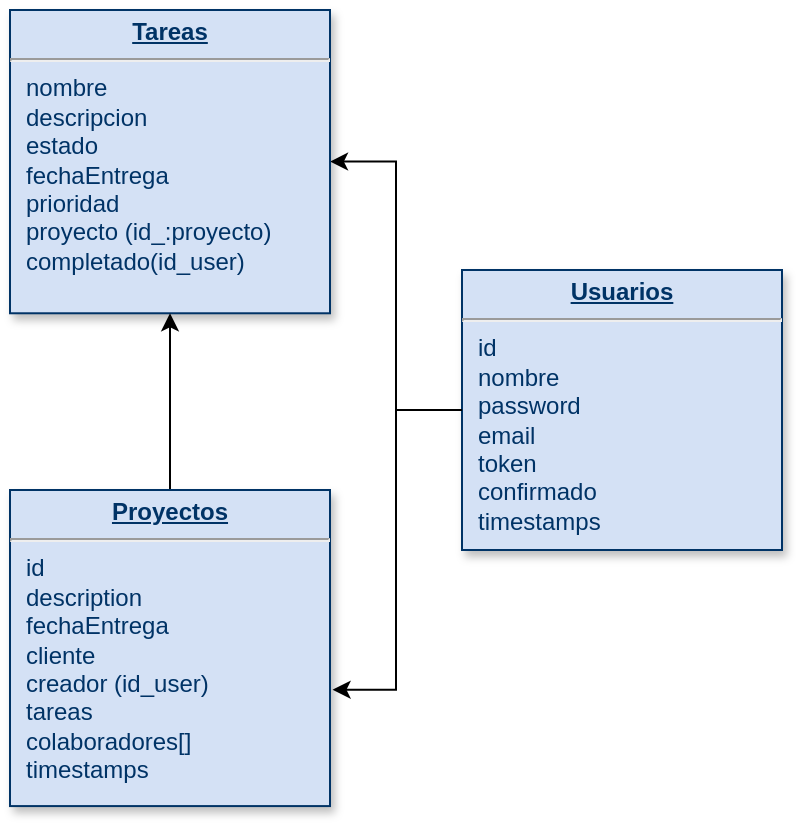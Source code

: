 <mxfile version="24.7.2" type="device">
  <diagram name="Page-1" id="efa7a0a1-bf9b-a30e-e6df-94a7791c09e9">
    <mxGraphModel dx="989" dy="538" grid="1" gridSize="10" guides="1" tooltips="1" connect="1" arrows="1" fold="1" page="1" pageScale="1" pageWidth="826" pageHeight="1169" background="none" math="0" shadow="0">
      <root>
        <mxCell id="0" />
        <mxCell id="1" parent="0" />
        <mxCell id="lswuCtLHXyE9S7JnxO6A-115" style="edgeStyle=orthogonalEdgeStyle;rounded=0;orthogonalLoop=1;jettySize=auto;html=1;" edge="1" parent="1" source="22" target="23">
          <mxGeometry relative="1" as="geometry" />
        </mxCell>
        <mxCell id="22" value="&lt;p style=&quot;margin: 0px; margin-top: 4px; text-align: center; text-decoration: underline;&quot;&gt;&lt;strong&gt;Usuarios&lt;/strong&gt;&lt;/p&gt;&lt;hr&gt;&lt;p style=&quot;margin: 0px; margin-left: 8px;&quot;&gt;id&lt;/p&gt;&lt;p style=&quot;margin: 0px; margin-left: 8px;&quot;&gt;nombre&lt;/p&gt;&lt;p style=&quot;margin: 0px; margin-left: 8px;&quot;&gt;password&lt;/p&gt;&lt;p style=&quot;margin: 0px; margin-left: 8px;&quot;&gt;email&lt;/p&gt;&lt;p style=&quot;margin: 0px; margin-left: 8px;&quot;&gt;token&lt;/p&gt;&lt;p style=&quot;margin: 0px; margin-left: 8px;&quot;&gt;confirmado&lt;/p&gt;&lt;p style=&quot;margin: 0px; margin-left: 8px;&quot;&gt;timestamps&lt;/p&gt;" style="verticalAlign=top;align=left;overflow=fill;fontSize=12;fontFamily=Helvetica;html=1;strokeColor=#003366;shadow=1;fillColor=#D4E1F5;fontColor=#003366" parent="1" vertex="1">
          <mxGeometry x="826" y="170" width="160" height="140" as="geometry" />
        </mxCell>
        <mxCell id="23" value="&lt;p style=&quot;margin: 0px; margin-top: 4px; text-align: center; text-decoration: underline;&quot;&gt;&lt;strong&gt;Tareas&lt;/strong&gt;&lt;/p&gt;&lt;hr&gt;&lt;p style=&quot;margin: 0px; margin-left: 8px;&quot;&gt;nombre&lt;/p&gt;&lt;p style=&quot;margin: 0px; margin-left: 8px;&quot;&gt;descripcion&lt;/p&gt;&lt;p style=&quot;margin: 0px; margin-left: 8px;&quot;&gt;estado&lt;/p&gt;&lt;p style=&quot;margin: 0px; margin-left: 8px;&quot;&gt;fechaEntrega&lt;/p&gt;&lt;p style=&quot;margin: 0px; margin-left: 8px;&quot;&gt;prioridad&lt;/p&gt;&lt;p style=&quot;margin: 0px; margin-left: 8px;&quot;&gt;proyecto (id_:proyecto)&lt;/p&gt;&lt;p style=&quot;margin: 0px; margin-left: 8px;&quot;&gt;completado(id_user)&lt;/p&gt;&lt;p style=&quot;margin: 0px; margin-left: 8px;&quot;&gt;&lt;br&gt;&lt;/p&gt;" style="verticalAlign=top;align=left;overflow=fill;fontSize=12;fontFamily=Helvetica;html=1;strokeColor=#003366;shadow=1;fillColor=#D4E1F5;fontColor=#003366" parent="1" vertex="1">
          <mxGeometry x="600" y="40" width="160" height="151.64" as="geometry" />
        </mxCell>
        <mxCell id="lswuCtLHXyE9S7JnxO6A-118" style="edgeStyle=orthogonalEdgeStyle;rounded=0;orthogonalLoop=1;jettySize=auto;html=1;" edge="1" parent="1" source="29" target="23">
          <mxGeometry relative="1" as="geometry" />
        </mxCell>
        <mxCell id="29" value="&lt;p style=&quot;margin: 0px; margin-top: 4px; text-align: center; text-decoration: underline;&quot;&gt;&lt;strong&gt;Proyectos&lt;/strong&gt;&lt;/p&gt;&lt;hr&gt;&lt;p style=&quot;margin: 0px; margin-left: 8px;&quot;&gt;id&lt;/p&gt;&lt;p style=&quot;margin: 0px; margin-left: 8px;&quot;&gt;description&lt;/p&gt;&lt;p style=&quot;margin: 0px; margin-left: 8px;&quot;&gt;fechaEntrega&lt;/p&gt;&lt;p style=&quot;margin: 0px; margin-left: 8px;&quot;&gt;cliente&lt;/p&gt;&lt;p style=&quot;margin: 0px; margin-left: 8px;&quot;&gt;creador (id_user)&lt;/p&gt;&lt;p style=&quot;margin: 0px; margin-left: 8px;&quot;&gt;tareas&lt;/p&gt;&lt;p style=&quot;margin: 0px; margin-left: 8px;&quot;&gt;colaboradores[]&lt;/p&gt;&lt;p style=&quot;margin: 0px; margin-left: 8px;&quot;&gt;timestamps&lt;/p&gt;" style="verticalAlign=top;align=left;overflow=fill;fontSize=12;fontFamily=Helvetica;html=1;strokeColor=#003366;shadow=1;fillColor=#D4E1F5;fontColor=#003366" parent="1" vertex="1">
          <mxGeometry x="600" y="280" width="160" height="158.04" as="geometry" />
        </mxCell>
        <mxCell id="lswuCtLHXyE9S7JnxO6A-116" style="edgeStyle=orthogonalEdgeStyle;rounded=0;orthogonalLoop=1;jettySize=auto;html=1;entryX=1.008;entryY=0.632;entryDx=0;entryDy=0;entryPerimeter=0;" edge="1" parent="1" source="22" target="29">
          <mxGeometry relative="1" as="geometry">
            <Array as="points">
              <mxPoint x="793" y="240" />
              <mxPoint x="793" y="380" />
            </Array>
          </mxGeometry>
        </mxCell>
      </root>
    </mxGraphModel>
  </diagram>
</mxfile>
